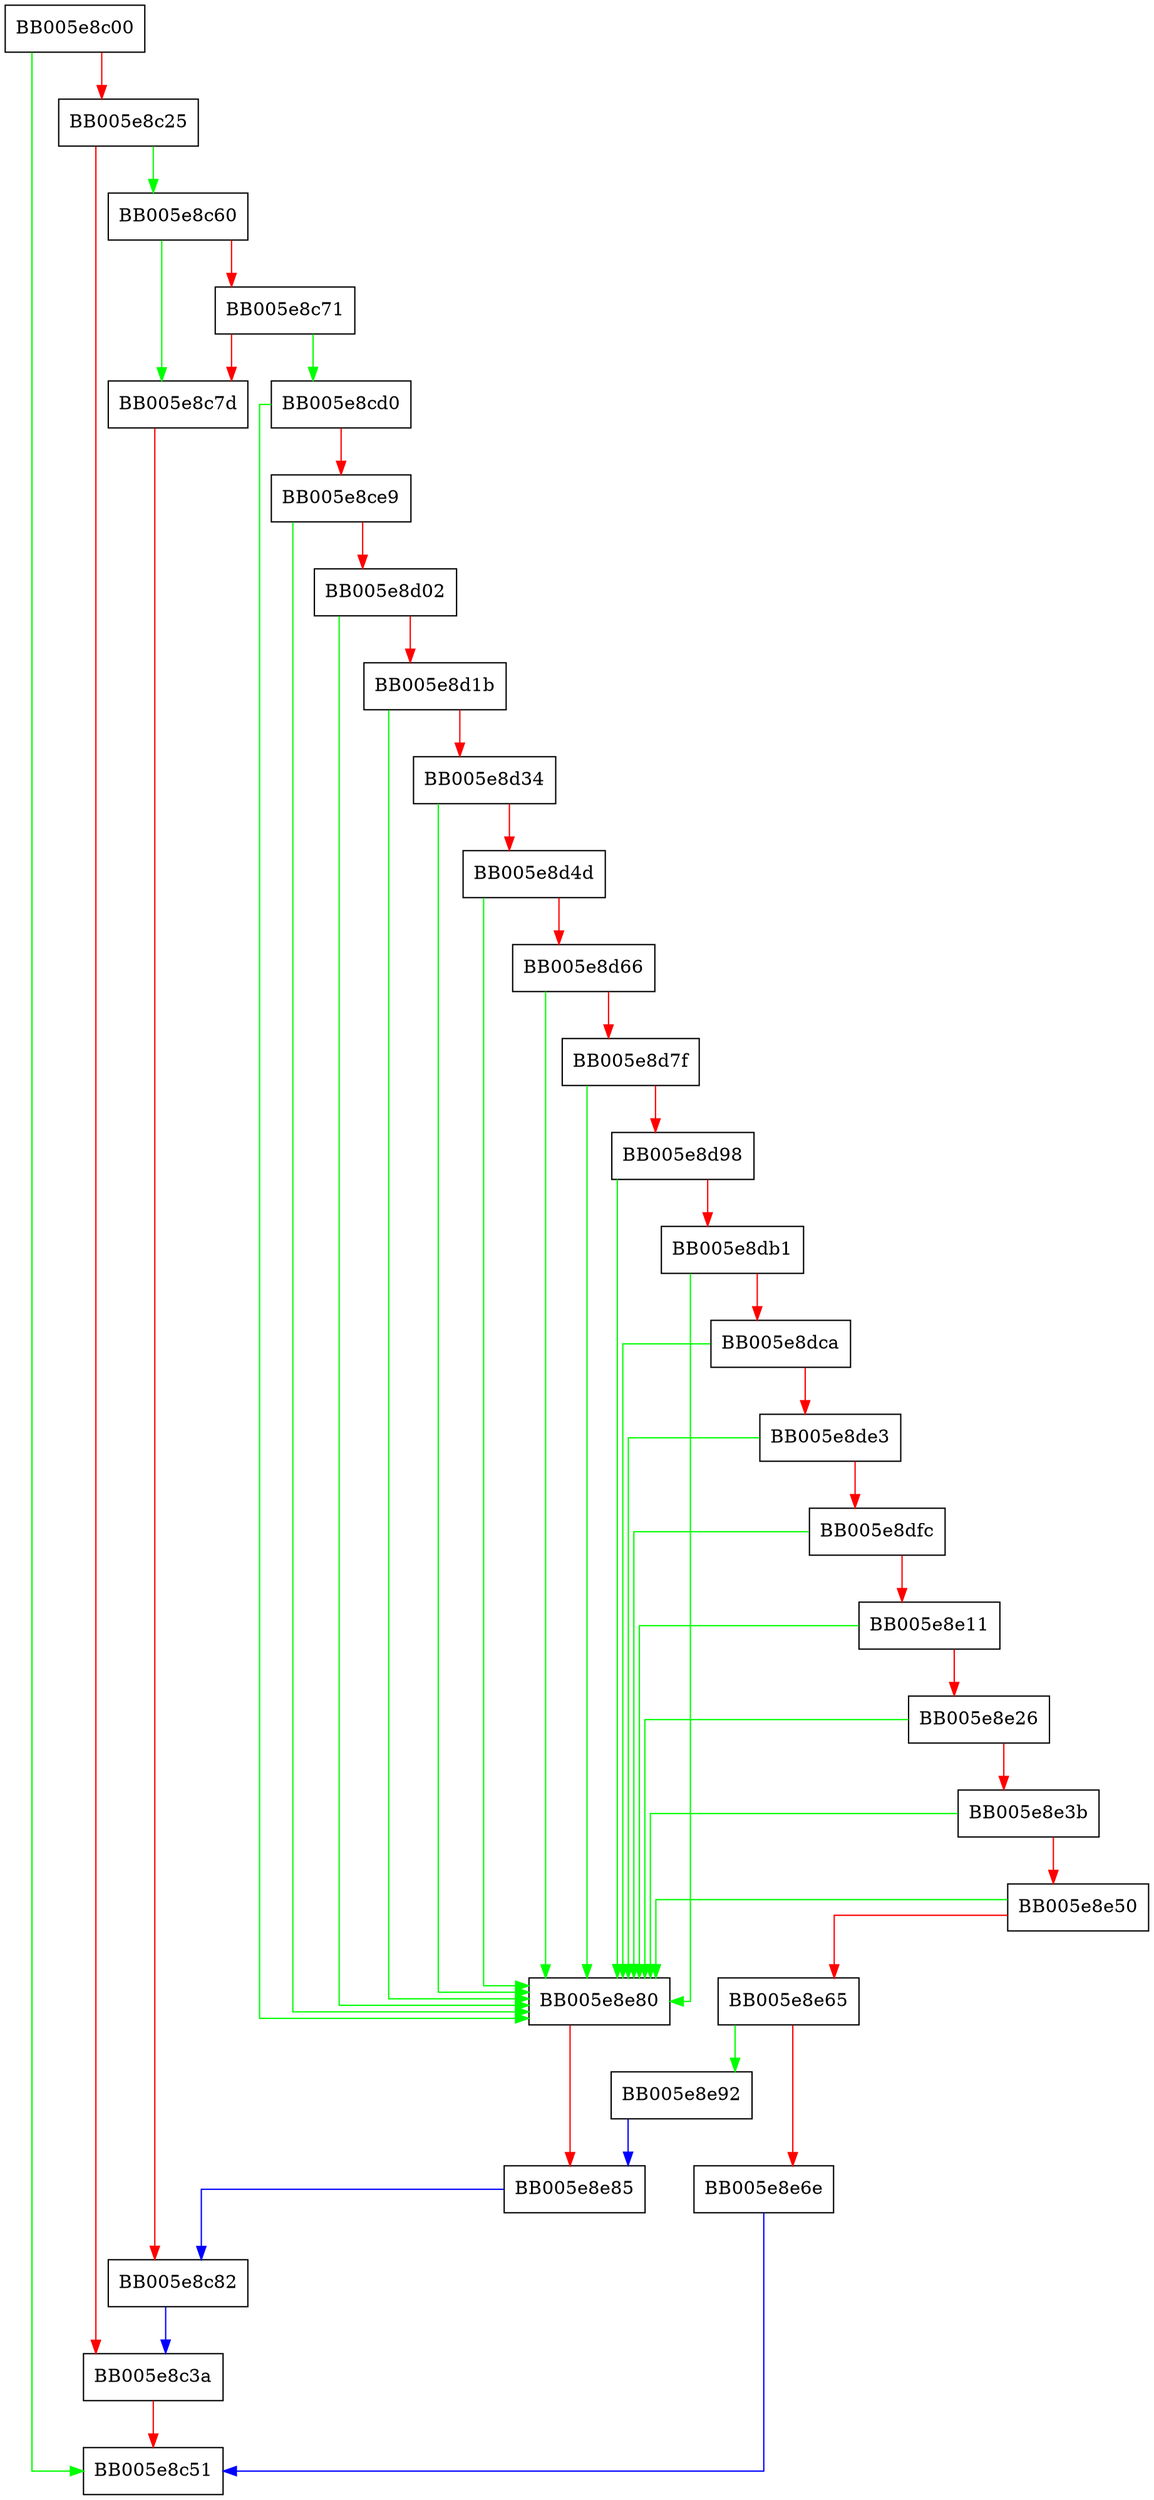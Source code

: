 digraph OSSL_LIB_CTX_new {
  node [shape="box"];
  graph [splines=ortho];
  BB005e8c00 -> BB005e8c51 [color="green"];
  BB005e8c00 -> BB005e8c25 [color="red"];
  BB005e8c25 -> BB005e8c60 [color="green"];
  BB005e8c25 -> BB005e8c3a [color="red"];
  BB005e8c3a -> BB005e8c51 [color="red"];
  BB005e8c60 -> BB005e8c7d [color="green"];
  BB005e8c60 -> BB005e8c71 [color="red"];
  BB005e8c71 -> BB005e8cd0 [color="green"];
  BB005e8c71 -> BB005e8c7d [color="red"];
  BB005e8c7d -> BB005e8c82 [color="red"];
  BB005e8c82 -> BB005e8c3a [color="blue"];
  BB005e8cd0 -> BB005e8e80 [color="green"];
  BB005e8cd0 -> BB005e8ce9 [color="red"];
  BB005e8ce9 -> BB005e8e80 [color="green"];
  BB005e8ce9 -> BB005e8d02 [color="red"];
  BB005e8d02 -> BB005e8e80 [color="green"];
  BB005e8d02 -> BB005e8d1b [color="red"];
  BB005e8d1b -> BB005e8e80 [color="green"];
  BB005e8d1b -> BB005e8d34 [color="red"];
  BB005e8d34 -> BB005e8e80 [color="green"];
  BB005e8d34 -> BB005e8d4d [color="red"];
  BB005e8d4d -> BB005e8e80 [color="green"];
  BB005e8d4d -> BB005e8d66 [color="red"];
  BB005e8d66 -> BB005e8e80 [color="green"];
  BB005e8d66 -> BB005e8d7f [color="red"];
  BB005e8d7f -> BB005e8e80 [color="green"];
  BB005e8d7f -> BB005e8d98 [color="red"];
  BB005e8d98 -> BB005e8e80 [color="green"];
  BB005e8d98 -> BB005e8db1 [color="red"];
  BB005e8db1 -> BB005e8e80 [color="green"];
  BB005e8db1 -> BB005e8dca [color="red"];
  BB005e8dca -> BB005e8e80 [color="green"];
  BB005e8dca -> BB005e8de3 [color="red"];
  BB005e8de3 -> BB005e8e80 [color="green"];
  BB005e8de3 -> BB005e8dfc [color="red"];
  BB005e8dfc -> BB005e8e80 [color="green"];
  BB005e8dfc -> BB005e8e11 [color="red"];
  BB005e8e11 -> BB005e8e80 [color="green"];
  BB005e8e11 -> BB005e8e26 [color="red"];
  BB005e8e26 -> BB005e8e80 [color="green"];
  BB005e8e26 -> BB005e8e3b [color="red"];
  BB005e8e3b -> BB005e8e80 [color="green"];
  BB005e8e3b -> BB005e8e50 [color="red"];
  BB005e8e50 -> BB005e8e80 [color="green"];
  BB005e8e50 -> BB005e8e65 [color="red"];
  BB005e8e65 -> BB005e8e92 [color="green"];
  BB005e8e65 -> BB005e8e6e [color="red"];
  BB005e8e6e -> BB005e8c51 [color="blue"];
  BB005e8e80 -> BB005e8e85 [color="red"];
  BB005e8e85 -> BB005e8c82 [color="blue"];
  BB005e8e92 -> BB005e8e85 [color="blue"];
}